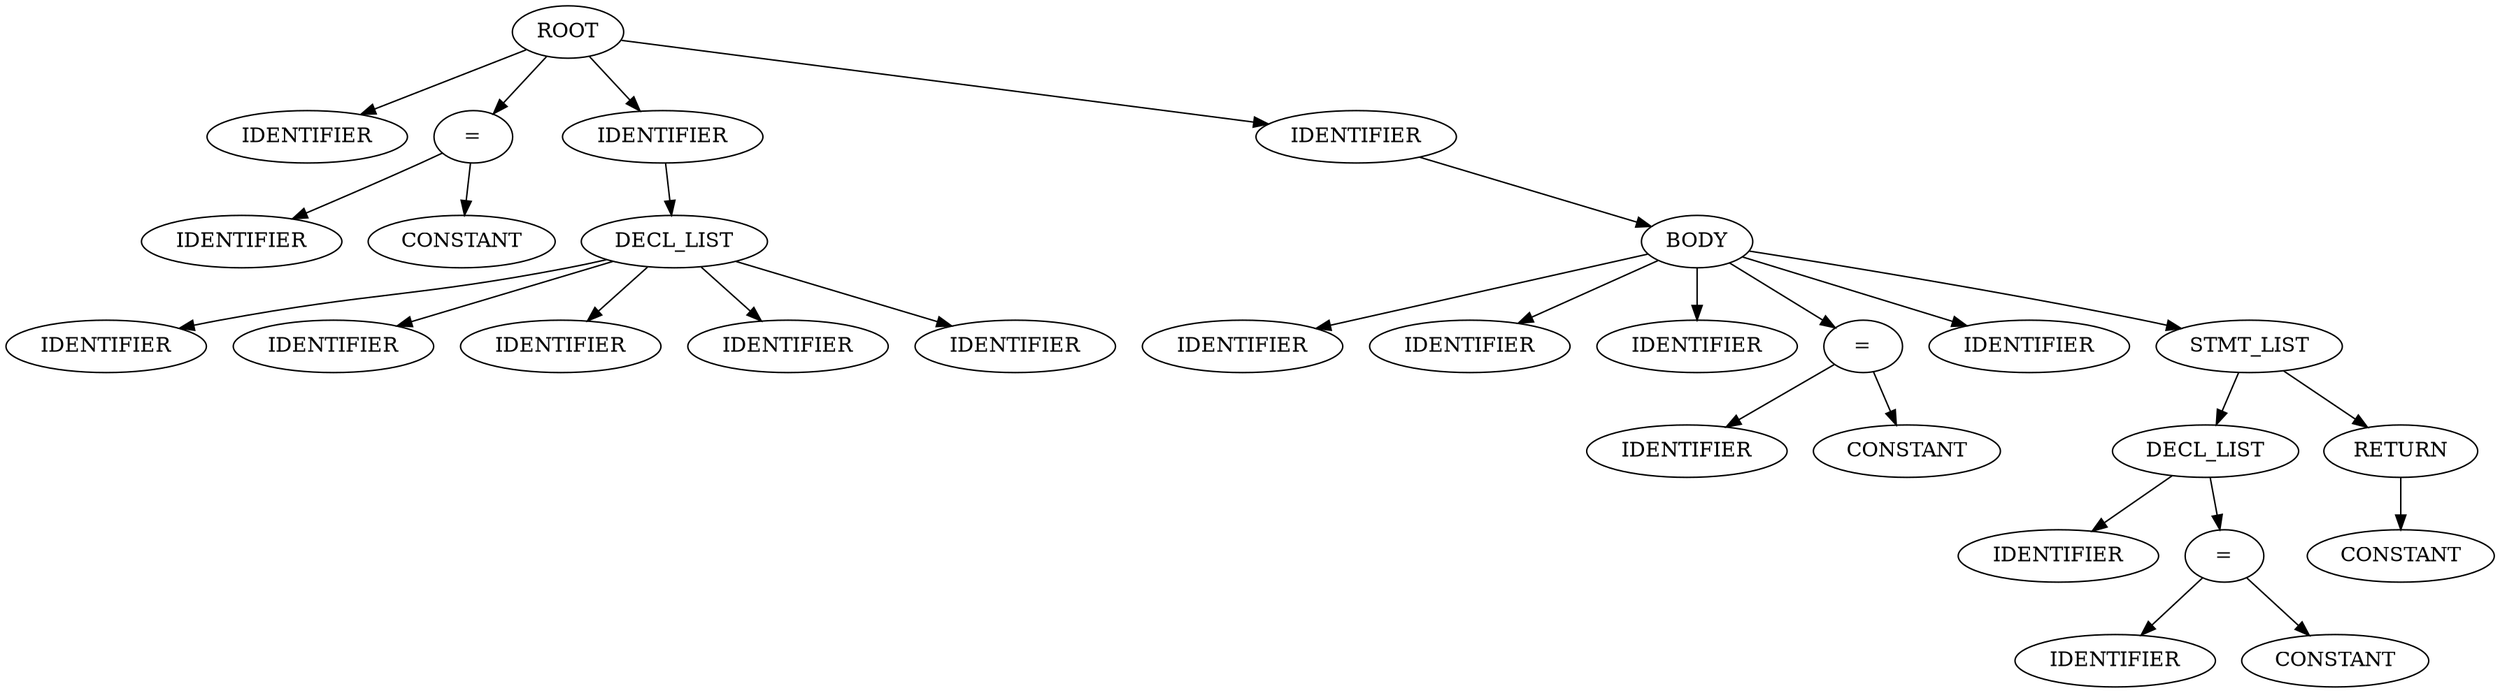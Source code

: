 strict digraph AST {
44 [label="ROOT"];
0 [label="IDENTIFIER"];
3 [label="="];
1 [label="IDENTIFIER"];
2 [label="CONSTANT"];
8 [label="IDENTIFIER"];
24 [label="DECL_LIST"];
15 [label="IDENTIFIER"];
18 [label="IDENTIFIER"];
19 [label="IDENTIFIER"];
22 [label="IDENTIFIER"];
23 [label="IDENTIFIER"];
25 [label="IDENTIFIER"];
43 [label="BODY"];
26 [label="IDENTIFIER"];
27 [label="IDENTIFIER"];
28 [label="IDENTIFIER"];
31 [label="="];
29 [label="IDENTIFIER"];
30 [label="CONSTANT"];
32 [label="IDENTIFIER"];
42 [label="STMT_LIST"];
39 [label="DECL_LIST"];
35 [label="IDENTIFIER"];
38 [label="="];
36 [label="IDENTIFIER"];
37 [label="CONSTANT"];
41 [label="RETURN"];
40 [label="CONSTANT"];
44 -> 0
44 -> 3
3 -> 1
3 -> 2
44 -> 8
8 -> 24
24 -> 15
24 -> 18
24 -> 19
24 -> 22
24 -> 23
44 -> 25
25 -> 43
43 -> 26
43 -> 27
43 -> 28
43 -> 31
31 -> 29
31 -> 30
43 -> 32
43 -> 42
42 -> 39
39 -> 35
39 -> 38
38 -> 36
38 -> 37
42 -> 41
41 -> 40
}

